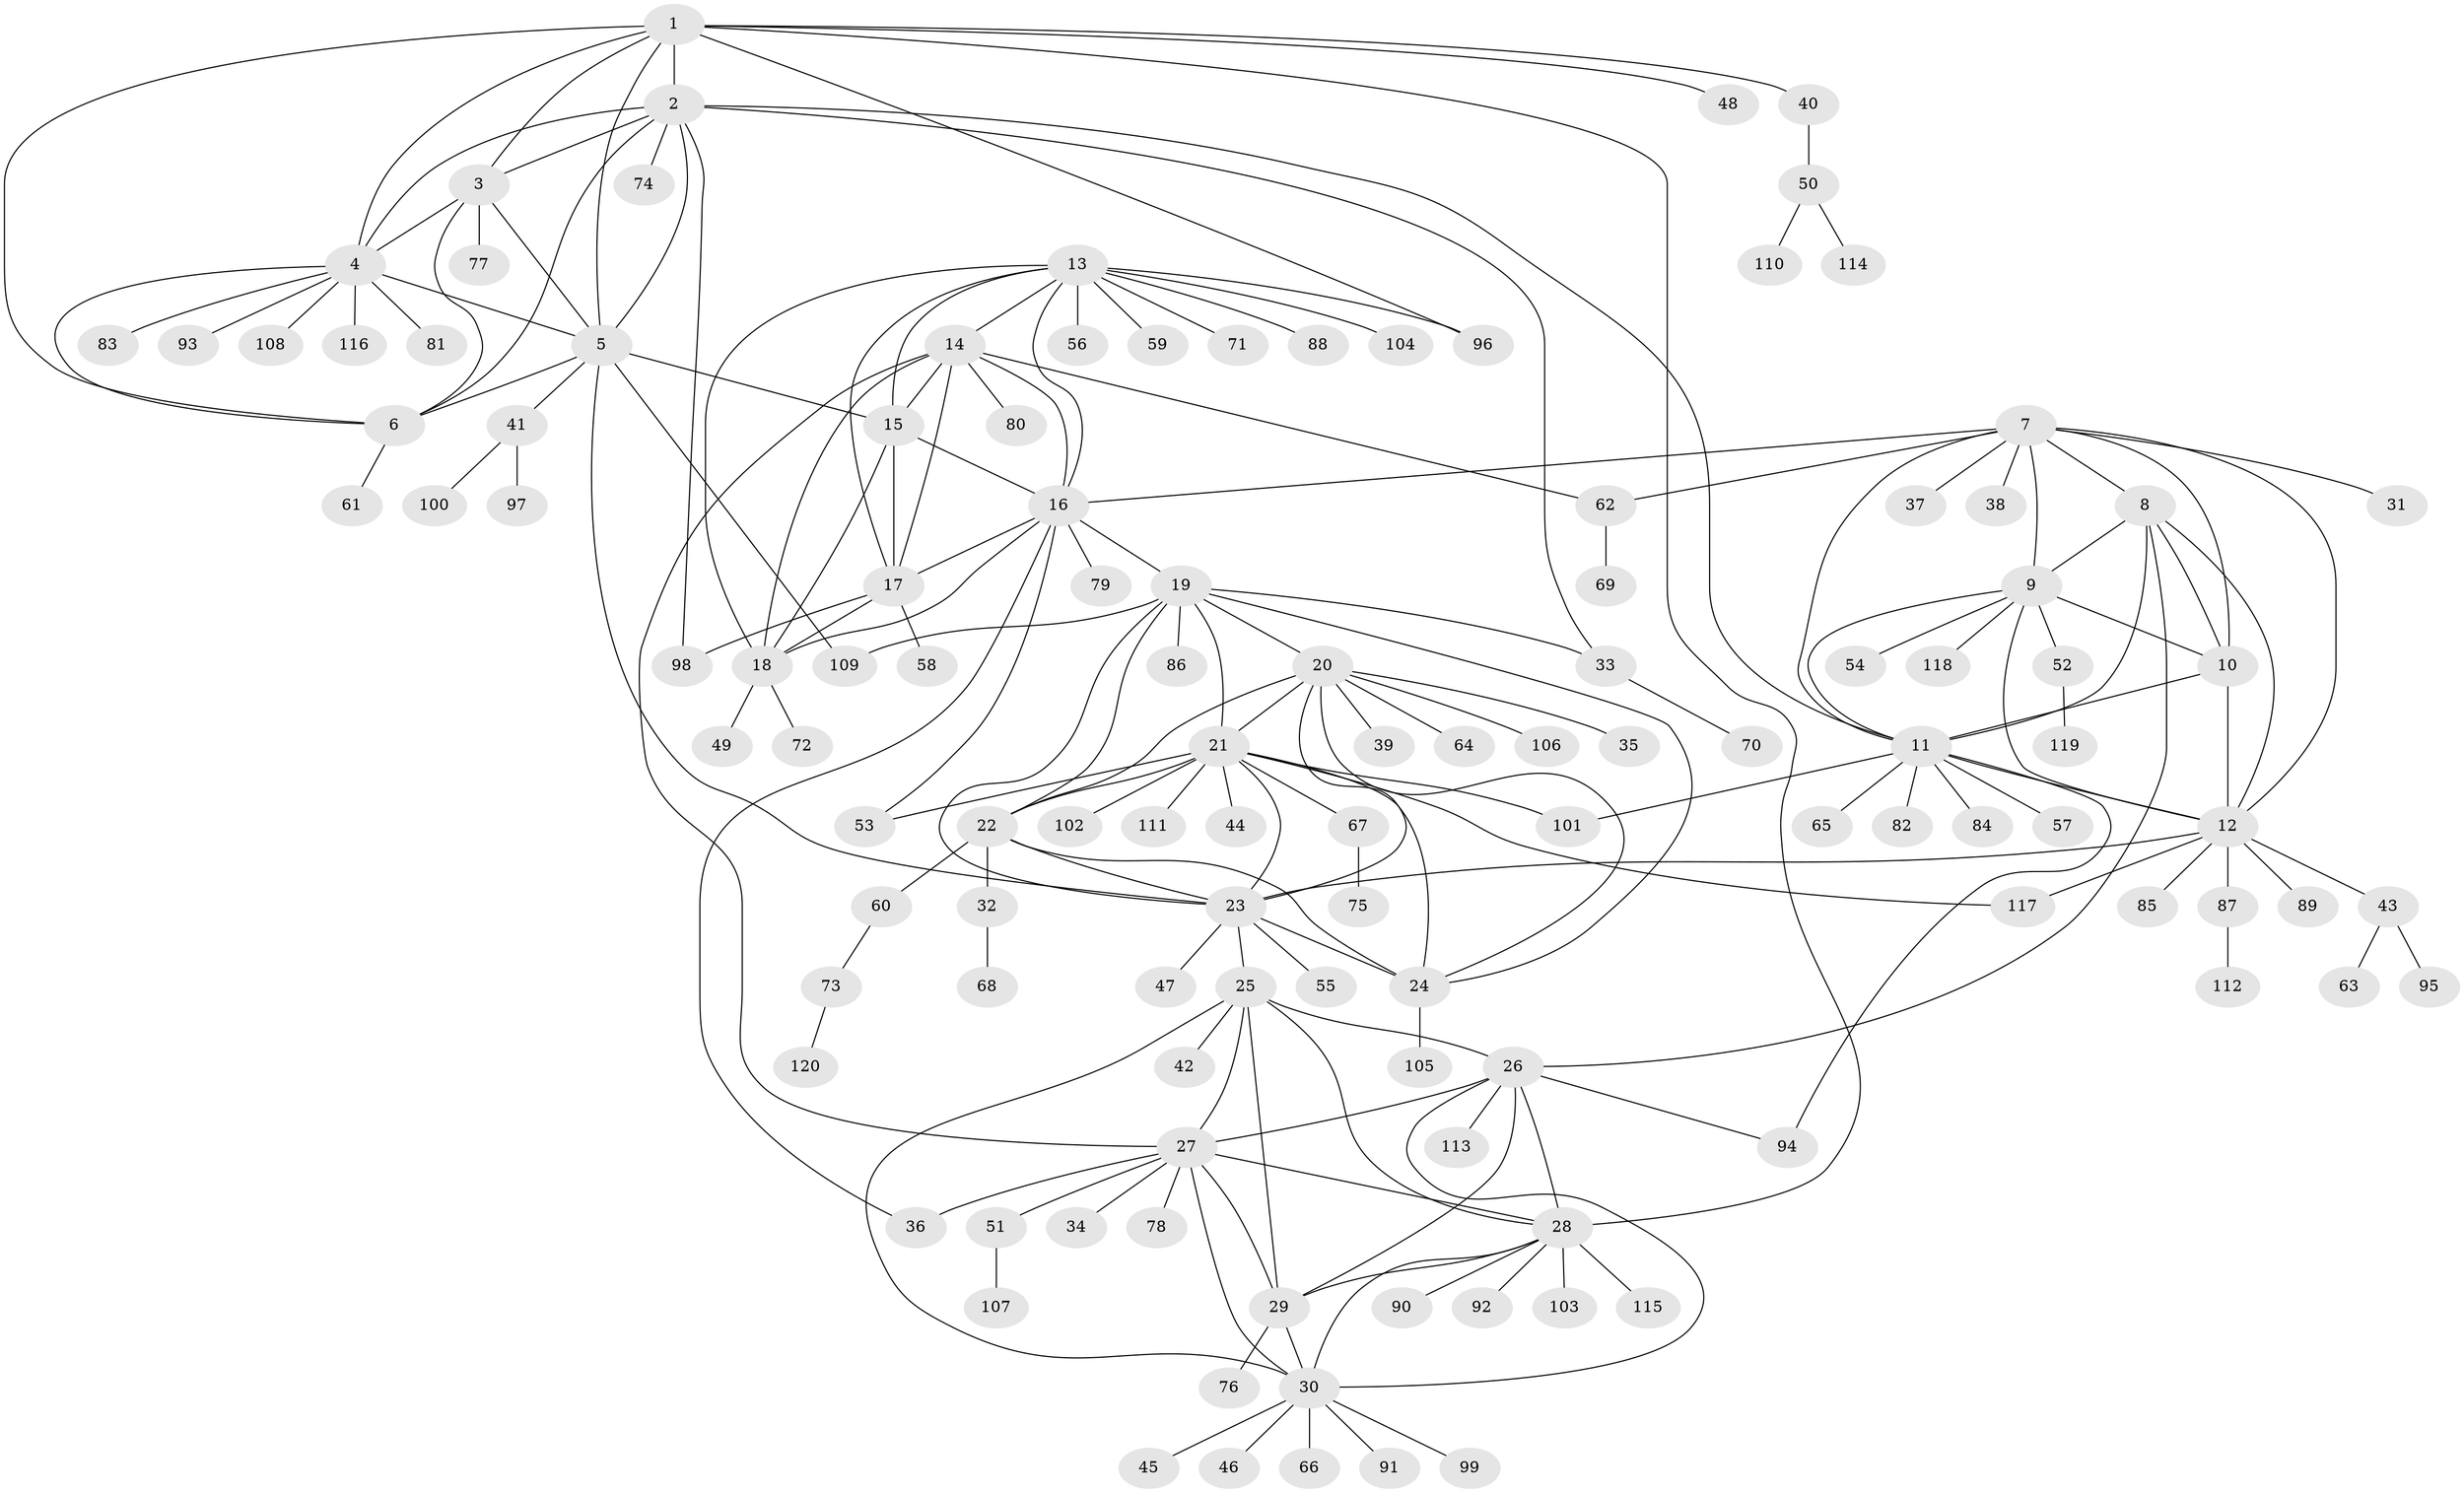 // Generated by graph-tools (version 1.1) at 2025/50/03/09/25 03:50:42]
// undirected, 120 vertices, 185 edges
graph export_dot {
graph [start="1"]
  node [color=gray90,style=filled];
  1;
  2;
  3;
  4;
  5;
  6;
  7;
  8;
  9;
  10;
  11;
  12;
  13;
  14;
  15;
  16;
  17;
  18;
  19;
  20;
  21;
  22;
  23;
  24;
  25;
  26;
  27;
  28;
  29;
  30;
  31;
  32;
  33;
  34;
  35;
  36;
  37;
  38;
  39;
  40;
  41;
  42;
  43;
  44;
  45;
  46;
  47;
  48;
  49;
  50;
  51;
  52;
  53;
  54;
  55;
  56;
  57;
  58;
  59;
  60;
  61;
  62;
  63;
  64;
  65;
  66;
  67;
  68;
  69;
  70;
  71;
  72;
  73;
  74;
  75;
  76;
  77;
  78;
  79;
  80;
  81;
  82;
  83;
  84;
  85;
  86;
  87;
  88;
  89;
  90;
  91;
  92;
  93;
  94;
  95;
  96;
  97;
  98;
  99;
  100;
  101;
  102;
  103;
  104;
  105;
  106;
  107;
  108;
  109;
  110;
  111;
  112;
  113;
  114;
  115;
  116;
  117;
  118;
  119;
  120;
  1 -- 2;
  1 -- 3;
  1 -- 4;
  1 -- 5;
  1 -- 6;
  1 -- 28;
  1 -- 40;
  1 -- 48;
  1 -- 96;
  2 -- 3;
  2 -- 4;
  2 -- 5;
  2 -- 6;
  2 -- 11;
  2 -- 33;
  2 -- 74;
  2 -- 98;
  3 -- 4;
  3 -- 5;
  3 -- 6;
  3 -- 77;
  4 -- 5;
  4 -- 6;
  4 -- 81;
  4 -- 83;
  4 -- 93;
  4 -- 108;
  4 -- 116;
  5 -- 6;
  5 -- 15;
  5 -- 23;
  5 -- 41;
  5 -- 109;
  6 -- 61;
  7 -- 8;
  7 -- 9;
  7 -- 10;
  7 -- 11;
  7 -- 12;
  7 -- 16;
  7 -- 31;
  7 -- 37;
  7 -- 38;
  7 -- 62;
  8 -- 9;
  8 -- 10;
  8 -- 11;
  8 -- 12;
  8 -- 26;
  9 -- 10;
  9 -- 11;
  9 -- 12;
  9 -- 52;
  9 -- 54;
  9 -- 118;
  10 -- 11;
  10 -- 12;
  11 -- 12;
  11 -- 57;
  11 -- 65;
  11 -- 82;
  11 -- 84;
  11 -- 94;
  11 -- 101;
  12 -- 23;
  12 -- 43;
  12 -- 85;
  12 -- 87;
  12 -- 89;
  12 -- 117;
  13 -- 14;
  13 -- 15;
  13 -- 16;
  13 -- 17;
  13 -- 18;
  13 -- 56;
  13 -- 59;
  13 -- 71;
  13 -- 88;
  13 -- 96;
  13 -- 104;
  14 -- 15;
  14 -- 16;
  14 -- 17;
  14 -- 18;
  14 -- 27;
  14 -- 62;
  14 -- 80;
  15 -- 16;
  15 -- 17;
  15 -- 18;
  16 -- 17;
  16 -- 18;
  16 -- 19;
  16 -- 36;
  16 -- 53;
  16 -- 79;
  17 -- 18;
  17 -- 58;
  17 -- 98;
  18 -- 49;
  18 -- 72;
  19 -- 20;
  19 -- 21;
  19 -- 22;
  19 -- 23;
  19 -- 24;
  19 -- 33;
  19 -- 86;
  19 -- 109;
  20 -- 21;
  20 -- 22;
  20 -- 23;
  20 -- 24;
  20 -- 35;
  20 -- 39;
  20 -- 64;
  20 -- 106;
  21 -- 22;
  21 -- 23;
  21 -- 24;
  21 -- 44;
  21 -- 53;
  21 -- 67;
  21 -- 101;
  21 -- 102;
  21 -- 111;
  21 -- 117;
  22 -- 23;
  22 -- 24;
  22 -- 32;
  22 -- 60;
  23 -- 24;
  23 -- 25;
  23 -- 47;
  23 -- 55;
  24 -- 105;
  25 -- 26;
  25 -- 27;
  25 -- 28;
  25 -- 29;
  25 -- 30;
  25 -- 42;
  26 -- 27;
  26 -- 28;
  26 -- 29;
  26 -- 30;
  26 -- 94;
  26 -- 113;
  27 -- 28;
  27 -- 29;
  27 -- 30;
  27 -- 34;
  27 -- 36;
  27 -- 51;
  27 -- 78;
  28 -- 29;
  28 -- 30;
  28 -- 90;
  28 -- 92;
  28 -- 103;
  28 -- 115;
  29 -- 30;
  29 -- 76;
  30 -- 45;
  30 -- 46;
  30 -- 66;
  30 -- 91;
  30 -- 99;
  32 -- 68;
  33 -- 70;
  40 -- 50;
  41 -- 97;
  41 -- 100;
  43 -- 63;
  43 -- 95;
  50 -- 110;
  50 -- 114;
  51 -- 107;
  52 -- 119;
  60 -- 73;
  62 -- 69;
  67 -- 75;
  73 -- 120;
  87 -- 112;
}
